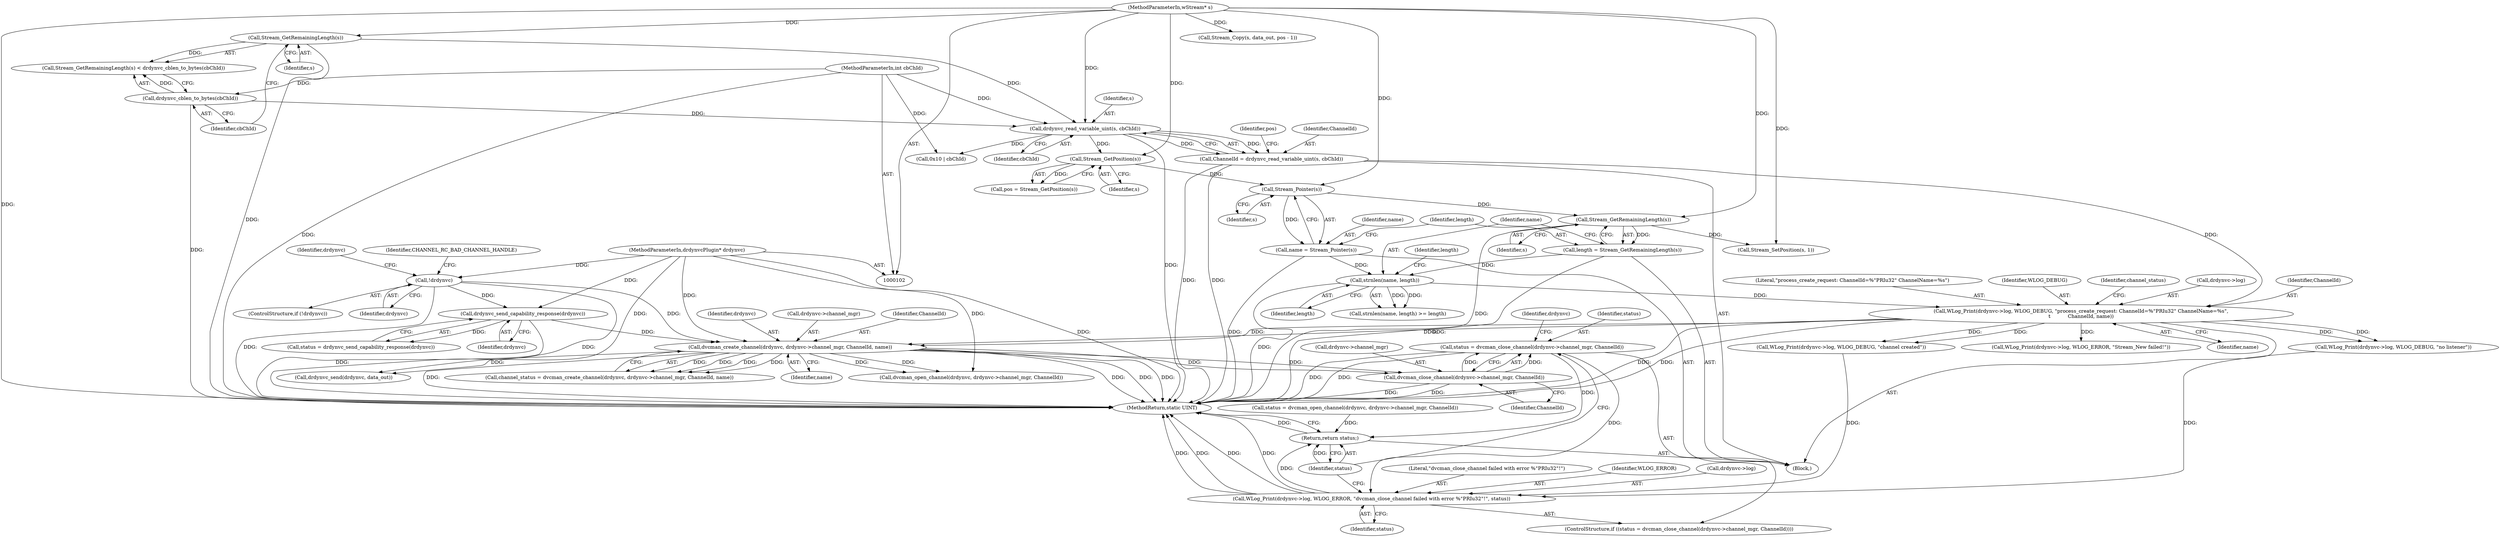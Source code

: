 digraph "0_FreeRDP_baee520e3dd9be6511c45a14c5f5e77784de1471_2@API" {
"1000309" [label="(Call,status = dvcman_close_channel(drdynvc->channel_mgr, ChannelId))"];
"1000311" [label="(Call,dvcman_close_channel(drdynvc->channel_mgr, ChannelId))"];
"1000194" [label="(Call,dvcman_create_channel(drdynvc, drdynvc->channel_mgr, ChannelId, name))"];
"1000116" [label="(Call,!drdynvc)"];
"1000103" [label="(MethodParameterIn,drdynvcPlugin* drdynvc)"];
"1000135" [label="(Call,drdynvc_send_capability_response(drdynvc))"];
"1000184" [label="(Call,WLog_Print(drdynvc->log, WLOG_DEBUG, \"process_create_request: ChannelId=%\"PRIu32\" ChannelName=%s\",\n\t           ChannelId, name))"];
"1000159" [label="(Call,ChannelId = drdynvc_read_variable_uint(s, cbChId))"];
"1000161" [label="(Call,drdynvc_read_variable_uint(s, cbChId))"];
"1000153" [label="(Call,Stream_GetRemainingLength(s))"];
"1000106" [label="(MethodParameterIn,wStream* s)"];
"1000155" [label="(Call,drdynvc_cblen_to_bytes(cbChId))"];
"1000105" [label="(MethodParameterIn,int cbChId)"];
"1000178" [label="(Call,strnlen(name, length))"];
"1000168" [label="(Call,name = Stream_Pointer(s))"];
"1000170" [label="(Call,Stream_Pointer(s))"];
"1000166" [label="(Call,Stream_GetPosition(s))"];
"1000172" [label="(Call,length = Stream_GetRemainingLength(s))"];
"1000174" [label="(Call,Stream_GetRemainingLength(s))"];
"1000316" [label="(Call,WLog_Print(drdynvc->log, WLOG_ERROR, \"dvcman_close_channel failed with error %\"PRIu32\"!\", status))"];
"1000323" [label="(Return,return status;)"];
"1000116" [label="(Call,!drdynvc)"];
"1000133" [label="(Call,status = drdynvc_send_capability_response(drdynvc))"];
"1000190" [label="(Identifier,ChannelId)"];
"1000161" [label="(Call,drdynvc_read_variable_uint(s, cbChId))"];
"1000173" [label="(Identifier,length)"];
"1000177" [label="(Call,strnlen(name, length) >= length)"];
"1000194" [label="(Call,dvcman_create_channel(drdynvc, drdynvc->channel_mgr, ChannelId, name))"];
"1000288" [label="(Call,status = dvcman_open_channel(drdynvc, drdynvc->channel_mgr, ChannelId))"];
"1000192" [label="(Call,channel_status = dvcman_create_channel(drdynvc, drdynvc->channel_mgr, ChannelId, name))"];
"1000239" [label="(Call,WLog_Print(drdynvc->log, WLOG_DEBUG, \"channel created\"))"];
"1000156" [label="(Identifier,cbChId)"];
"1000321" [label="(Literal,\"dvcman_close_channel failed with error %\"PRIu32\"!\")"];
"1000168" [label="(Call,name = Stream_Pointer(s))"];
"1000200" [label="(Identifier,name)"];
"1000324" [label="(Identifier,status)"];
"1000184" [label="(Call,WLog_Print(drdynvc->log, WLOG_DEBUG, \"process_create_request: ChannelId=%\"PRIu32\" ChannelName=%s\",\n\t           ChannelId, name))"];
"1000309" [label="(Call,status = dvcman_close_channel(drdynvc->channel_mgr, ChannelId))"];
"1000263" [label="(Call,drdynvc_send(drdynvc, data_out))"];
"1000195" [label="(Identifier,drdynvc)"];
"1000123" [label="(Identifier,drdynvc)"];
"1000320" [label="(Identifier,WLOG_ERROR)"];
"1000155" [label="(Call,drdynvc_cblen_to_bytes(cbChId))"];
"1000166" [label="(Call,Stream_GetPosition(s))"];
"1000115" [label="(ControlStructure,if (!drdynvc))"];
"1000152" [label="(Call,Stream_GetRemainingLength(s) < drdynvc_cblen_to_bytes(cbChId))"];
"1000212" [label="(Call,WLog_Print(drdynvc->log, WLOG_ERROR, \"Stream_New failed!\"))"];
"1000119" [label="(Identifier,CHANNEL_RC_BAD_CHANNEL_HANDLE)"];
"1000174" [label="(Call,Stream_GetRemainingLength(s))"];
"1000164" [label="(Call,pos = Stream_GetPosition(s))"];
"1000159" [label="(Call,ChannelId = drdynvc_read_variable_uint(s, cbChId))"];
"1000191" [label="(Identifier,name)"];
"1000105" [label="(MethodParameterIn,int cbChId)"];
"1000162" [label="(Identifier,s)"];
"1000315" [label="(Identifier,ChannelId)"];
"1000250" [label="(Call,WLog_Print(drdynvc->log, WLOG_DEBUG, \"no listener\"))"];
"1000171" [label="(Identifier,s)"];
"1000311" [label="(Call,dvcman_close_channel(drdynvc->channel_mgr, ChannelId))"];
"1000178" [label="(Call,strnlen(name, length))"];
"1000117" [label="(Identifier,drdynvc)"];
"1000318" [label="(Identifier,drdynvc)"];
"1000189" [label="(Literal,\"process_create_request: ChannelId=%\"PRIu32\" ChannelName=%s\")"];
"1000107" [label="(Block,)"];
"1000135" [label="(Call,drdynvc_send_capability_response(drdynvc))"];
"1000103" [label="(MethodParameterIn,drdynvcPlugin* drdynvc)"];
"1000170" [label="(Call,Stream_Pointer(s))"];
"1000290" [label="(Call,dvcman_open_channel(drdynvc, drdynvc->channel_mgr, ChannelId))"];
"1000106" [label="(MethodParameterIn,wStream* s)"];
"1000165" [label="(Identifier,pos)"];
"1000323" [label="(Return,return status;)"];
"1000175" [label="(Identifier,s)"];
"1000196" [label="(Call,drdynvc->channel_mgr)"];
"1000228" [label="(Call,Stream_Copy(s, data_out, pos - 1))"];
"1000312" [label="(Call,drdynvc->channel_mgr)"];
"1000163" [label="(Identifier,cbChId)"];
"1000153" [label="(Call,Stream_GetRemainingLength(s))"];
"1000180" [label="(Identifier,length)"];
"1000154" [label="(Identifier,s)"];
"1000325" [label="(MethodReturn,static UINT)"];
"1000225" [label="(Call,Stream_SetPosition(s, 1))"];
"1000308" [label="(ControlStructure,if ((status = dvcman_close_channel(drdynvc->channel_mgr, ChannelId))))"];
"1000188" [label="(Identifier,WLOG_DEBUG)"];
"1000172" [label="(Call,length = Stream_GetRemainingLength(s))"];
"1000317" [label="(Call,drdynvc->log)"];
"1000160" [label="(Identifier,ChannelId)"];
"1000179" [label="(Identifier,name)"];
"1000322" [label="(Identifier,status)"];
"1000193" [label="(Identifier,channel_status)"];
"1000316" [label="(Call,WLog_Print(drdynvc->log, WLOG_ERROR, \"dvcman_close_channel failed with error %\"PRIu32\"!\", status))"];
"1000222" [label="(Call,0x10 | cbChId)"];
"1000181" [label="(Identifier,length)"];
"1000185" [label="(Call,drdynvc->log)"];
"1000167" [label="(Identifier,s)"];
"1000199" [label="(Identifier,ChannelId)"];
"1000169" [label="(Identifier,name)"];
"1000310" [label="(Identifier,status)"];
"1000136" [label="(Identifier,drdynvc)"];
"1000309" -> "1000308"  [label="AST: "];
"1000309" -> "1000311"  [label="CFG: "];
"1000310" -> "1000309"  [label="AST: "];
"1000311" -> "1000309"  [label="AST: "];
"1000318" -> "1000309"  [label="CFG: "];
"1000324" -> "1000309"  [label="CFG: "];
"1000309" -> "1000325"  [label="DDG: "];
"1000309" -> "1000325"  [label="DDG: "];
"1000311" -> "1000309"  [label="DDG: "];
"1000311" -> "1000309"  [label="DDG: "];
"1000309" -> "1000316"  [label="DDG: "];
"1000309" -> "1000323"  [label="DDG: "];
"1000311" -> "1000315"  [label="CFG: "];
"1000312" -> "1000311"  [label="AST: "];
"1000315" -> "1000311"  [label="AST: "];
"1000311" -> "1000325"  [label="DDG: "];
"1000311" -> "1000325"  [label="DDG: "];
"1000194" -> "1000311"  [label="DDG: "];
"1000194" -> "1000311"  [label="DDG: "];
"1000194" -> "1000192"  [label="AST: "];
"1000194" -> "1000200"  [label="CFG: "];
"1000195" -> "1000194"  [label="AST: "];
"1000196" -> "1000194"  [label="AST: "];
"1000199" -> "1000194"  [label="AST: "];
"1000200" -> "1000194"  [label="AST: "];
"1000192" -> "1000194"  [label="CFG: "];
"1000194" -> "1000325"  [label="DDG: "];
"1000194" -> "1000325"  [label="DDG: "];
"1000194" -> "1000325"  [label="DDG: "];
"1000194" -> "1000325"  [label="DDG: "];
"1000194" -> "1000192"  [label="DDG: "];
"1000194" -> "1000192"  [label="DDG: "];
"1000194" -> "1000192"  [label="DDG: "];
"1000194" -> "1000192"  [label="DDG: "];
"1000116" -> "1000194"  [label="DDG: "];
"1000135" -> "1000194"  [label="DDG: "];
"1000103" -> "1000194"  [label="DDG: "];
"1000184" -> "1000194"  [label="DDG: "];
"1000184" -> "1000194"  [label="DDG: "];
"1000194" -> "1000263"  [label="DDG: "];
"1000194" -> "1000290"  [label="DDG: "];
"1000194" -> "1000290"  [label="DDG: "];
"1000116" -> "1000115"  [label="AST: "];
"1000116" -> "1000117"  [label="CFG: "];
"1000117" -> "1000116"  [label="AST: "];
"1000119" -> "1000116"  [label="CFG: "];
"1000123" -> "1000116"  [label="CFG: "];
"1000116" -> "1000325"  [label="DDG: "];
"1000116" -> "1000325"  [label="DDG: "];
"1000103" -> "1000116"  [label="DDG: "];
"1000116" -> "1000135"  [label="DDG: "];
"1000103" -> "1000102"  [label="AST: "];
"1000103" -> "1000325"  [label="DDG: "];
"1000103" -> "1000135"  [label="DDG: "];
"1000103" -> "1000263"  [label="DDG: "];
"1000103" -> "1000290"  [label="DDG: "];
"1000135" -> "1000133"  [label="AST: "];
"1000135" -> "1000136"  [label="CFG: "];
"1000136" -> "1000135"  [label="AST: "];
"1000133" -> "1000135"  [label="CFG: "];
"1000135" -> "1000325"  [label="DDG: "];
"1000135" -> "1000133"  [label="DDG: "];
"1000184" -> "1000107"  [label="AST: "];
"1000184" -> "1000191"  [label="CFG: "];
"1000185" -> "1000184"  [label="AST: "];
"1000188" -> "1000184"  [label="AST: "];
"1000189" -> "1000184"  [label="AST: "];
"1000190" -> "1000184"  [label="AST: "];
"1000191" -> "1000184"  [label="AST: "];
"1000193" -> "1000184"  [label="CFG: "];
"1000184" -> "1000325"  [label="DDG: "];
"1000184" -> "1000325"  [label="DDG: "];
"1000159" -> "1000184"  [label="DDG: "];
"1000178" -> "1000184"  [label="DDG: "];
"1000184" -> "1000212"  [label="DDG: "];
"1000184" -> "1000239"  [label="DDG: "];
"1000184" -> "1000239"  [label="DDG: "];
"1000184" -> "1000250"  [label="DDG: "];
"1000184" -> "1000250"  [label="DDG: "];
"1000159" -> "1000107"  [label="AST: "];
"1000159" -> "1000161"  [label="CFG: "];
"1000160" -> "1000159"  [label="AST: "];
"1000161" -> "1000159"  [label="AST: "];
"1000165" -> "1000159"  [label="CFG: "];
"1000159" -> "1000325"  [label="DDG: "];
"1000159" -> "1000325"  [label="DDG: "];
"1000161" -> "1000159"  [label="DDG: "];
"1000161" -> "1000159"  [label="DDG: "];
"1000161" -> "1000163"  [label="CFG: "];
"1000162" -> "1000161"  [label="AST: "];
"1000163" -> "1000161"  [label="AST: "];
"1000161" -> "1000325"  [label="DDG: "];
"1000153" -> "1000161"  [label="DDG: "];
"1000106" -> "1000161"  [label="DDG: "];
"1000155" -> "1000161"  [label="DDG: "];
"1000105" -> "1000161"  [label="DDG: "];
"1000161" -> "1000166"  [label="DDG: "];
"1000161" -> "1000222"  [label="DDG: "];
"1000153" -> "1000152"  [label="AST: "];
"1000153" -> "1000154"  [label="CFG: "];
"1000154" -> "1000153"  [label="AST: "];
"1000156" -> "1000153"  [label="CFG: "];
"1000153" -> "1000325"  [label="DDG: "];
"1000153" -> "1000152"  [label="DDG: "];
"1000106" -> "1000153"  [label="DDG: "];
"1000106" -> "1000102"  [label="AST: "];
"1000106" -> "1000325"  [label="DDG: "];
"1000106" -> "1000166"  [label="DDG: "];
"1000106" -> "1000170"  [label="DDG: "];
"1000106" -> "1000174"  [label="DDG: "];
"1000106" -> "1000225"  [label="DDG: "];
"1000106" -> "1000228"  [label="DDG: "];
"1000155" -> "1000152"  [label="AST: "];
"1000155" -> "1000156"  [label="CFG: "];
"1000156" -> "1000155"  [label="AST: "];
"1000152" -> "1000155"  [label="CFG: "];
"1000155" -> "1000325"  [label="DDG: "];
"1000155" -> "1000152"  [label="DDG: "];
"1000105" -> "1000155"  [label="DDG: "];
"1000105" -> "1000102"  [label="AST: "];
"1000105" -> "1000325"  [label="DDG: "];
"1000105" -> "1000222"  [label="DDG: "];
"1000178" -> "1000177"  [label="AST: "];
"1000178" -> "1000180"  [label="CFG: "];
"1000179" -> "1000178"  [label="AST: "];
"1000180" -> "1000178"  [label="AST: "];
"1000181" -> "1000178"  [label="CFG: "];
"1000178" -> "1000325"  [label="DDG: "];
"1000178" -> "1000177"  [label="DDG: "];
"1000178" -> "1000177"  [label="DDG: "];
"1000168" -> "1000178"  [label="DDG: "];
"1000172" -> "1000178"  [label="DDG: "];
"1000168" -> "1000107"  [label="AST: "];
"1000168" -> "1000170"  [label="CFG: "];
"1000169" -> "1000168"  [label="AST: "];
"1000170" -> "1000168"  [label="AST: "];
"1000173" -> "1000168"  [label="CFG: "];
"1000168" -> "1000325"  [label="DDG: "];
"1000170" -> "1000168"  [label="DDG: "];
"1000170" -> "1000171"  [label="CFG: "];
"1000171" -> "1000170"  [label="AST: "];
"1000166" -> "1000170"  [label="DDG: "];
"1000170" -> "1000174"  [label="DDG: "];
"1000166" -> "1000164"  [label="AST: "];
"1000166" -> "1000167"  [label="CFG: "];
"1000167" -> "1000166"  [label="AST: "];
"1000164" -> "1000166"  [label="CFG: "];
"1000166" -> "1000164"  [label="DDG: "];
"1000172" -> "1000107"  [label="AST: "];
"1000172" -> "1000174"  [label="CFG: "];
"1000173" -> "1000172"  [label="AST: "];
"1000174" -> "1000172"  [label="AST: "];
"1000179" -> "1000172"  [label="CFG: "];
"1000172" -> "1000325"  [label="DDG: "];
"1000174" -> "1000172"  [label="DDG: "];
"1000174" -> "1000175"  [label="CFG: "];
"1000175" -> "1000174"  [label="AST: "];
"1000174" -> "1000325"  [label="DDG: "];
"1000174" -> "1000225"  [label="DDG: "];
"1000316" -> "1000308"  [label="AST: "];
"1000316" -> "1000322"  [label="CFG: "];
"1000317" -> "1000316"  [label="AST: "];
"1000320" -> "1000316"  [label="AST: "];
"1000321" -> "1000316"  [label="AST: "];
"1000322" -> "1000316"  [label="AST: "];
"1000324" -> "1000316"  [label="CFG: "];
"1000316" -> "1000325"  [label="DDG: "];
"1000316" -> "1000325"  [label="DDG: "];
"1000316" -> "1000325"  [label="DDG: "];
"1000316" -> "1000325"  [label="DDG: "];
"1000250" -> "1000316"  [label="DDG: "];
"1000239" -> "1000316"  [label="DDG: "];
"1000316" -> "1000323"  [label="DDG: "];
"1000323" -> "1000107"  [label="AST: "];
"1000323" -> "1000324"  [label="CFG: "];
"1000324" -> "1000323"  [label="AST: "];
"1000325" -> "1000323"  [label="CFG: "];
"1000323" -> "1000325"  [label="DDG: "];
"1000324" -> "1000323"  [label="DDG: "];
"1000288" -> "1000323"  [label="DDG: "];
}
